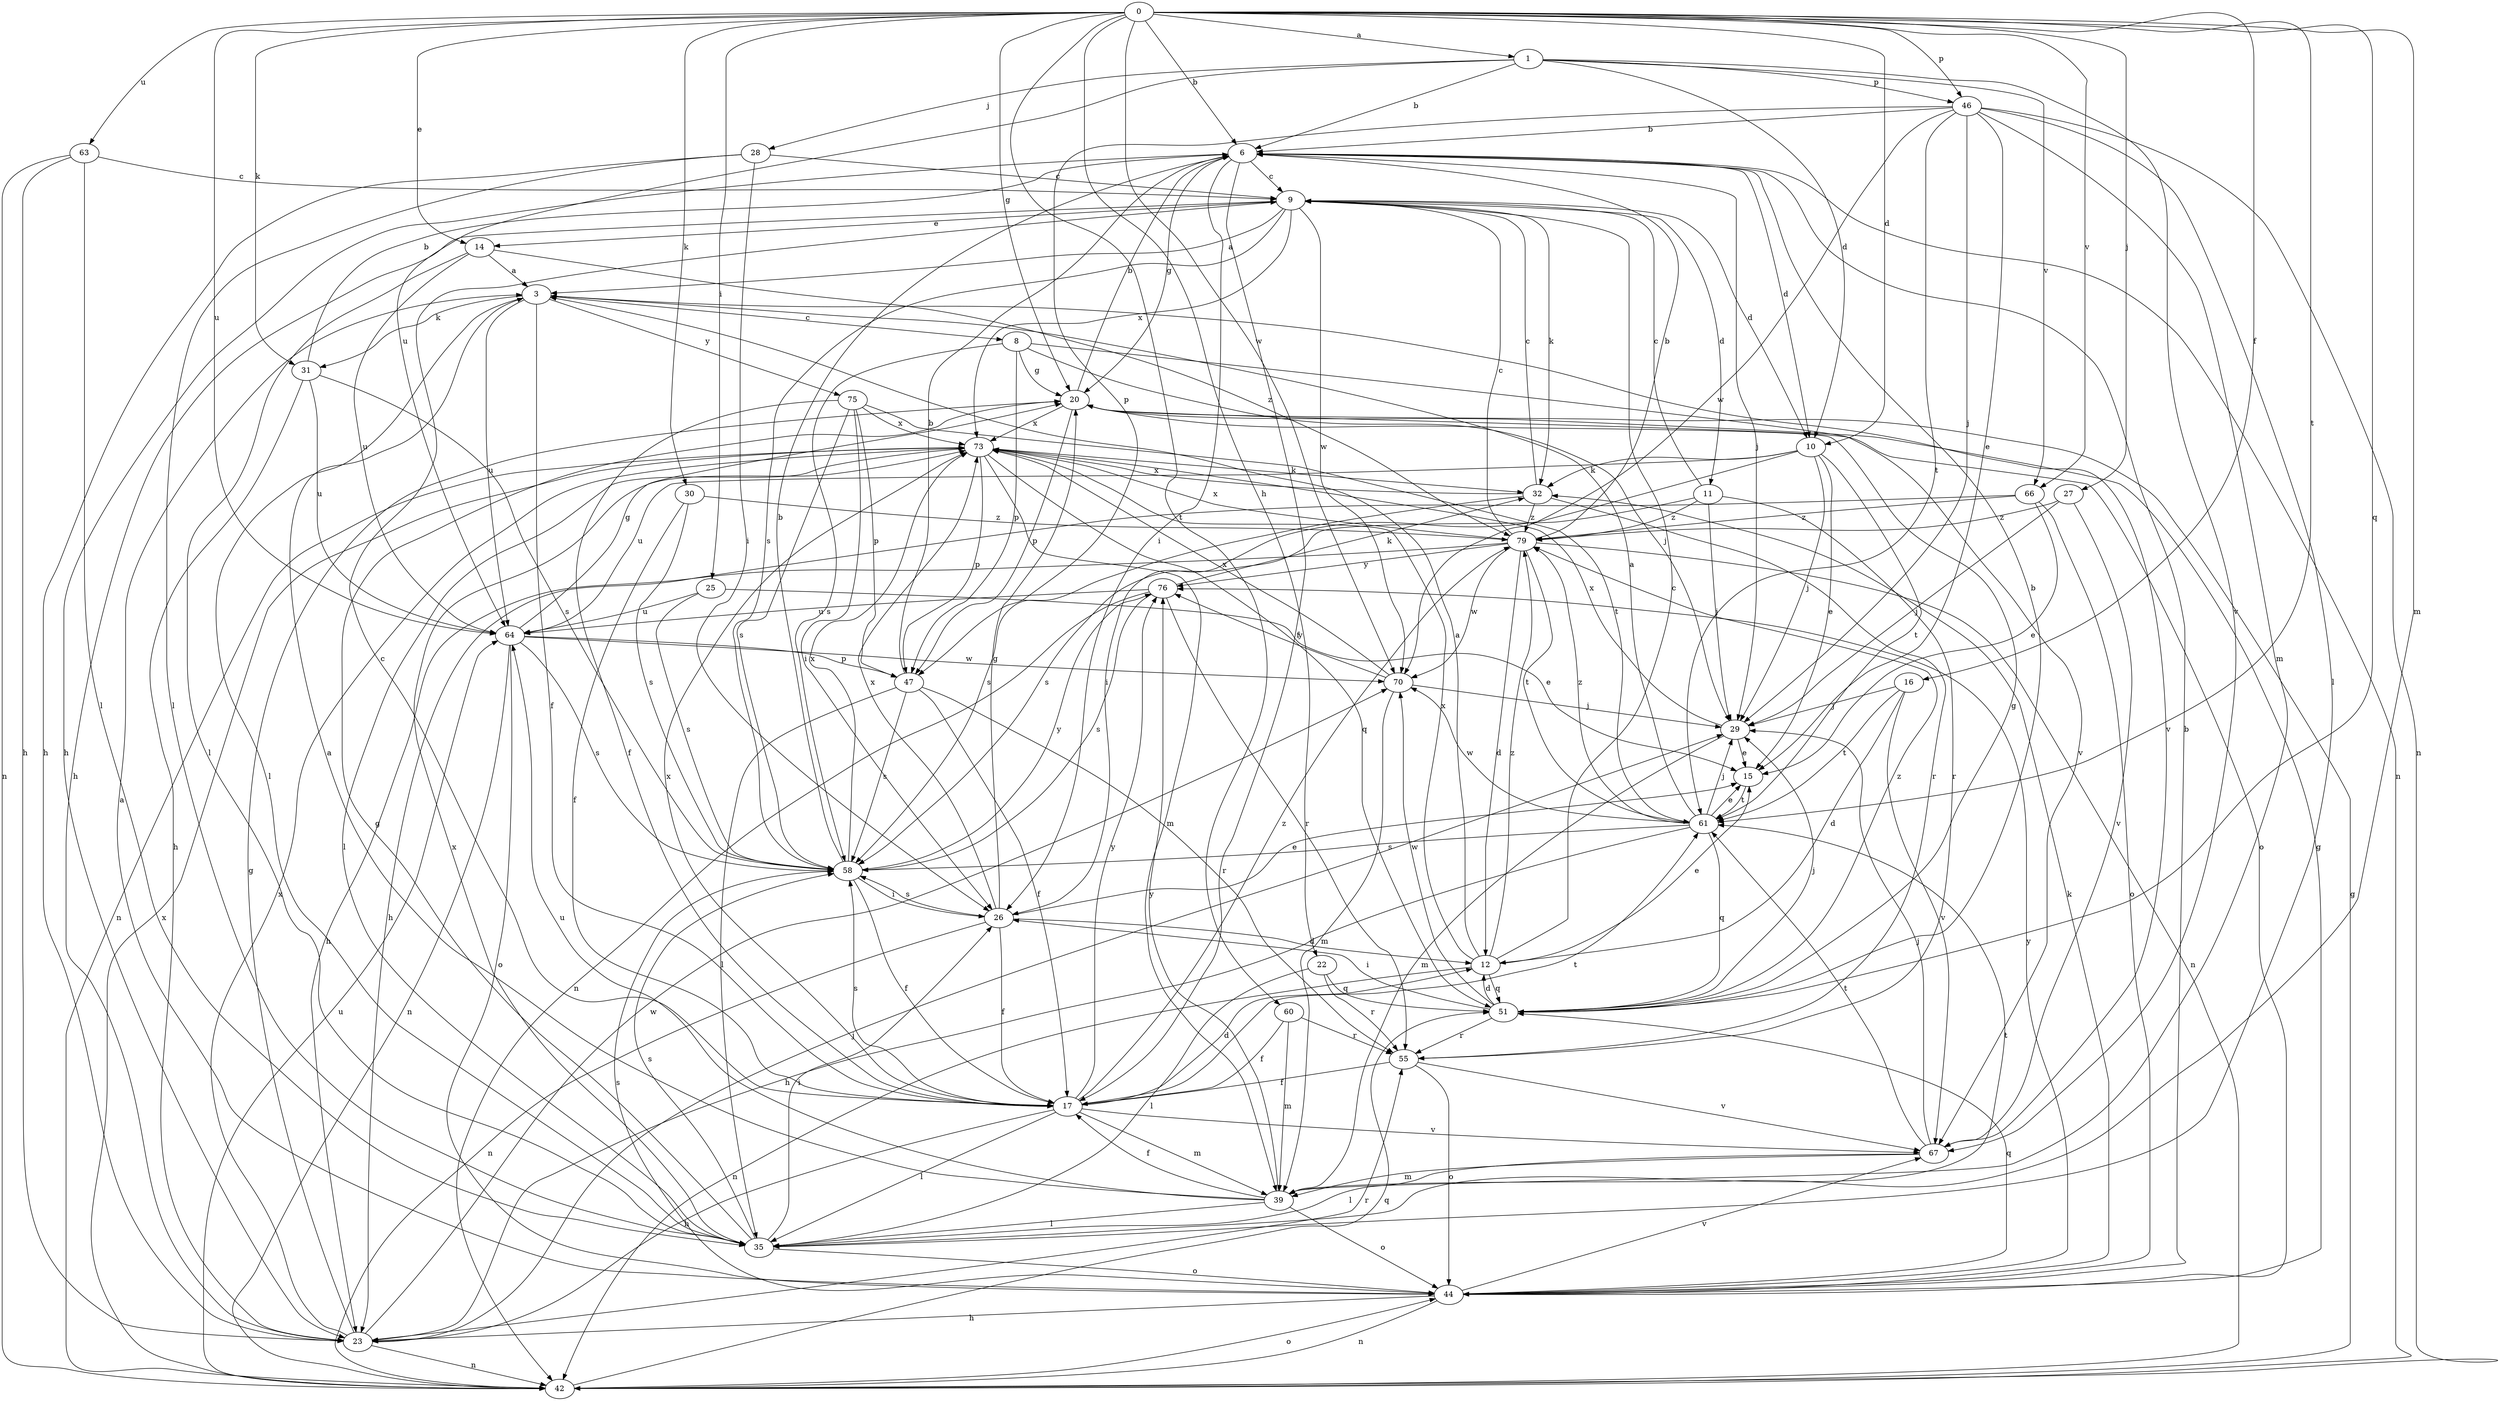 strict digraph  {
0;
1;
3;
6;
8;
9;
10;
11;
12;
14;
15;
16;
17;
20;
22;
23;
25;
26;
27;
28;
29;
30;
31;
32;
35;
39;
42;
44;
46;
47;
51;
55;
58;
60;
61;
63;
64;
66;
67;
70;
73;
75;
76;
79;
0 -> 1  [label=a];
0 -> 6  [label=b];
0 -> 10  [label=d];
0 -> 14  [label=e];
0 -> 16  [label=f];
0 -> 20  [label=g];
0 -> 22  [label=h];
0 -> 25  [label=i];
0 -> 27  [label=j];
0 -> 30  [label=k];
0 -> 31  [label=k];
0 -> 39  [label=m];
0 -> 46  [label=p];
0 -> 51  [label=q];
0 -> 60  [label=t];
0 -> 61  [label=t];
0 -> 63  [label=u];
0 -> 64  [label=u];
0 -> 66  [label=v];
0 -> 70  [label=w];
1 -> 6  [label=b];
1 -> 10  [label=d];
1 -> 28  [label=j];
1 -> 46  [label=p];
1 -> 64  [label=u];
1 -> 66  [label=v];
1 -> 67  [label=v];
3 -> 8  [label=c];
3 -> 17  [label=f];
3 -> 31  [label=k];
3 -> 35  [label=l];
3 -> 64  [label=u];
3 -> 67  [label=v];
3 -> 75  [label=y];
6 -> 9  [label=c];
6 -> 10  [label=d];
6 -> 17  [label=f];
6 -> 20  [label=g];
6 -> 23  [label=h];
6 -> 26  [label=i];
6 -> 29  [label=j];
6 -> 42  [label=n];
8 -> 20  [label=g];
8 -> 29  [label=j];
8 -> 47  [label=p];
8 -> 58  [label=s];
8 -> 67  [label=v];
9 -> 3  [label=a];
9 -> 10  [label=d];
9 -> 11  [label=d];
9 -> 14  [label=e];
9 -> 23  [label=h];
9 -> 32  [label=k];
9 -> 58  [label=s];
9 -> 70  [label=w];
9 -> 73  [label=x];
10 -> 15  [label=e];
10 -> 26  [label=i];
10 -> 29  [label=j];
10 -> 32  [label=k];
10 -> 61  [label=t];
10 -> 64  [label=u];
11 -> 9  [label=c];
11 -> 29  [label=j];
11 -> 55  [label=r];
11 -> 58  [label=s];
11 -> 79  [label=z];
12 -> 3  [label=a];
12 -> 9  [label=c];
12 -> 15  [label=e];
12 -> 42  [label=n];
12 -> 51  [label=q];
12 -> 73  [label=x];
12 -> 79  [label=z];
14 -> 3  [label=a];
14 -> 35  [label=l];
14 -> 64  [label=u];
14 -> 79  [label=z];
15 -> 61  [label=t];
16 -> 12  [label=d];
16 -> 29  [label=j];
16 -> 61  [label=t];
16 -> 67  [label=v];
17 -> 9  [label=c];
17 -> 12  [label=d];
17 -> 23  [label=h];
17 -> 35  [label=l];
17 -> 39  [label=m];
17 -> 58  [label=s];
17 -> 61  [label=t];
17 -> 67  [label=v];
17 -> 73  [label=x];
17 -> 76  [label=y];
17 -> 79  [label=z];
20 -> 6  [label=b];
20 -> 44  [label=o];
20 -> 47  [label=p];
20 -> 73  [label=x];
22 -> 35  [label=l];
22 -> 51  [label=q];
22 -> 55  [label=r];
23 -> 20  [label=g];
23 -> 29  [label=j];
23 -> 42  [label=n];
23 -> 55  [label=r];
23 -> 70  [label=w];
23 -> 73  [label=x];
25 -> 15  [label=e];
25 -> 58  [label=s];
25 -> 64  [label=u];
26 -> 12  [label=d];
26 -> 15  [label=e];
26 -> 17  [label=f];
26 -> 20  [label=g];
26 -> 42  [label=n];
26 -> 58  [label=s];
26 -> 73  [label=x];
27 -> 29  [label=j];
27 -> 67  [label=v];
27 -> 79  [label=z];
28 -> 9  [label=c];
28 -> 23  [label=h];
28 -> 26  [label=i];
28 -> 35  [label=l];
29 -> 15  [label=e];
29 -> 39  [label=m];
29 -> 73  [label=x];
30 -> 17  [label=f];
30 -> 58  [label=s];
30 -> 79  [label=z];
31 -> 6  [label=b];
31 -> 23  [label=h];
31 -> 58  [label=s];
31 -> 64  [label=u];
32 -> 9  [label=c];
32 -> 55  [label=r];
32 -> 58  [label=s];
32 -> 73  [label=x];
32 -> 79  [label=z];
35 -> 20  [label=g];
35 -> 26  [label=i];
35 -> 44  [label=o];
35 -> 58  [label=s];
35 -> 61  [label=t];
35 -> 73  [label=x];
39 -> 3  [label=a];
39 -> 17  [label=f];
39 -> 35  [label=l];
39 -> 44  [label=o];
39 -> 64  [label=u];
39 -> 76  [label=y];
42 -> 20  [label=g];
42 -> 44  [label=o];
42 -> 51  [label=q];
42 -> 64  [label=u];
42 -> 73  [label=x];
44 -> 3  [label=a];
44 -> 6  [label=b];
44 -> 20  [label=g];
44 -> 23  [label=h];
44 -> 32  [label=k];
44 -> 42  [label=n];
44 -> 51  [label=q];
44 -> 58  [label=s];
44 -> 67  [label=v];
44 -> 76  [label=y];
46 -> 6  [label=b];
46 -> 15  [label=e];
46 -> 29  [label=j];
46 -> 35  [label=l];
46 -> 39  [label=m];
46 -> 42  [label=n];
46 -> 47  [label=p];
46 -> 61  [label=t];
46 -> 70  [label=w];
47 -> 6  [label=b];
47 -> 17  [label=f];
47 -> 35  [label=l];
47 -> 55  [label=r];
47 -> 58  [label=s];
51 -> 6  [label=b];
51 -> 12  [label=d];
51 -> 20  [label=g];
51 -> 26  [label=i];
51 -> 29  [label=j];
51 -> 55  [label=r];
51 -> 70  [label=w];
51 -> 79  [label=z];
55 -> 17  [label=f];
55 -> 44  [label=o];
55 -> 67  [label=v];
58 -> 6  [label=b];
58 -> 17  [label=f];
58 -> 26  [label=i];
58 -> 73  [label=x];
58 -> 76  [label=y];
60 -> 17  [label=f];
60 -> 39  [label=m];
60 -> 55  [label=r];
61 -> 3  [label=a];
61 -> 15  [label=e];
61 -> 23  [label=h];
61 -> 29  [label=j];
61 -> 51  [label=q];
61 -> 58  [label=s];
61 -> 70  [label=w];
61 -> 79  [label=z];
63 -> 9  [label=c];
63 -> 23  [label=h];
63 -> 35  [label=l];
63 -> 42  [label=n];
64 -> 20  [label=g];
64 -> 42  [label=n];
64 -> 44  [label=o];
64 -> 47  [label=p];
64 -> 58  [label=s];
64 -> 70  [label=w];
66 -> 15  [label=e];
66 -> 23  [label=h];
66 -> 44  [label=o];
66 -> 79  [label=z];
67 -> 29  [label=j];
67 -> 35  [label=l];
67 -> 39  [label=m];
67 -> 61  [label=t];
70 -> 29  [label=j];
70 -> 39  [label=m];
70 -> 73  [label=x];
70 -> 76  [label=y];
73 -> 32  [label=k];
73 -> 35  [label=l];
73 -> 39  [label=m];
73 -> 42  [label=n];
73 -> 47  [label=p];
73 -> 51  [label=q];
75 -> 17  [label=f];
75 -> 26  [label=i];
75 -> 47  [label=p];
75 -> 58  [label=s];
75 -> 61  [label=t];
75 -> 73  [label=x];
76 -> 32  [label=k];
76 -> 42  [label=n];
76 -> 55  [label=r];
76 -> 58  [label=s];
76 -> 64  [label=u];
79 -> 6  [label=b];
79 -> 9  [label=c];
79 -> 12  [label=d];
79 -> 23  [label=h];
79 -> 42  [label=n];
79 -> 61  [label=t];
79 -> 70  [label=w];
79 -> 73  [label=x];
79 -> 76  [label=y];
}
